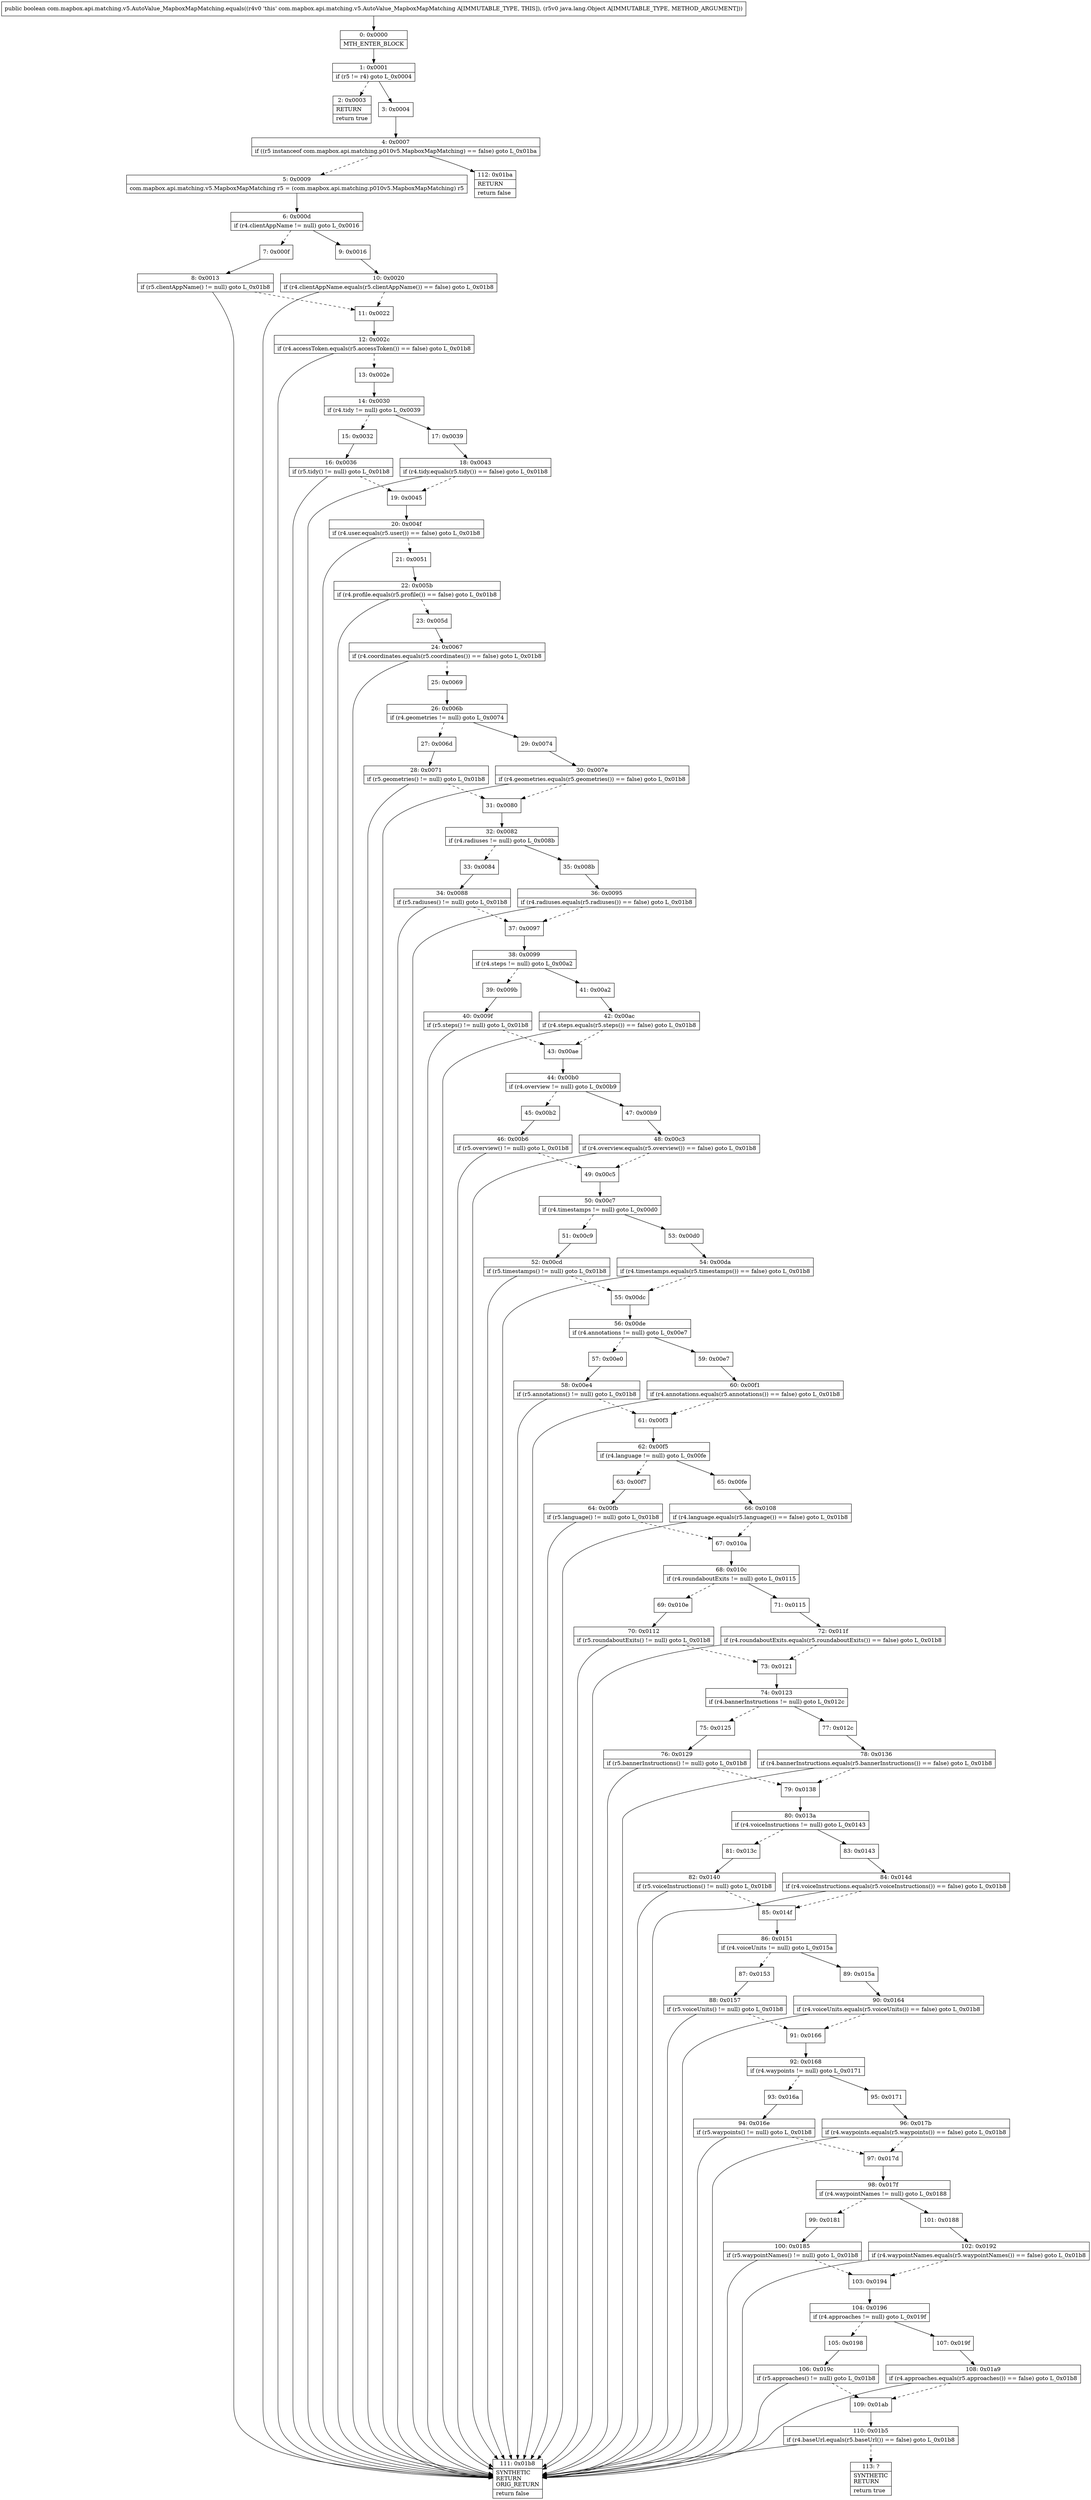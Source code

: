 digraph "CFG forcom.mapbox.api.matching.v5.AutoValue_MapboxMapMatching.equals(Ljava\/lang\/Object;)Z" {
Node_0 [shape=record,label="{0\:\ 0x0000|MTH_ENTER_BLOCK\l}"];
Node_1 [shape=record,label="{1\:\ 0x0001|if (r5 != r4) goto L_0x0004\l}"];
Node_2 [shape=record,label="{2\:\ 0x0003|RETURN\l|return true\l}"];
Node_3 [shape=record,label="{3\:\ 0x0004}"];
Node_4 [shape=record,label="{4\:\ 0x0007|if ((r5 instanceof com.mapbox.api.matching.p010v5.MapboxMapMatching) == false) goto L_0x01ba\l}"];
Node_5 [shape=record,label="{5\:\ 0x0009|com.mapbox.api.matching.v5.MapboxMapMatching r5 = (com.mapbox.api.matching.p010v5.MapboxMapMatching) r5\l}"];
Node_6 [shape=record,label="{6\:\ 0x000d|if (r4.clientAppName != null) goto L_0x0016\l}"];
Node_7 [shape=record,label="{7\:\ 0x000f}"];
Node_8 [shape=record,label="{8\:\ 0x0013|if (r5.clientAppName() != null) goto L_0x01b8\l}"];
Node_9 [shape=record,label="{9\:\ 0x0016}"];
Node_10 [shape=record,label="{10\:\ 0x0020|if (r4.clientAppName.equals(r5.clientAppName()) == false) goto L_0x01b8\l}"];
Node_11 [shape=record,label="{11\:\ 0x0022}"];
Node_12 [shape=record,label="{12\:\ 0x002c|if (r4.accessToken.equals(r5.accessToken()) == false) goto L_0x01b8\l}"];
Node_13 [shape=record,label="{13\:\ 0x002e}"];
Node_14 [shape=record,label="{14\:\ 0x0030|if (r4.tidy != null) goto L_0x0039\l}"];
Node_15 [shape=record,label="{15\:\ 0x0032}"];
Node_16 [shape=record,label="{16\:\ 0x0036|if (r5.tidy() != null) goto L_0x01b8\l}"];
Node_17 [shape=record,label="{17\:\ 0x0039}"];
Node_18 [shape=record,label="{18\:\ 0x0043|if (r4.tidy.equals(r5.tidy()) == false) goto L_0x01b8\l}"];
Node_19 [shape=record,label="{19\:\ 0x0045}"];
Node_20 [shape=record,label="{20\:\ 0x004f|if (r4.user.equals(r5.user()) == false) goto L_0x01b8\l}"];
Node_21 [shape=record,label="{21\:\ 0x0051}"];
Node_22 [shape=record,label="{22\:\ 0x005b|if (r4.profile.equals(r5.profile()) == false) goto L_0x01b8\l}"];
Node_23 [shape=record,label="{23\:\ 0x005d}"];
Node_24 [shape=record,label="{24\:\ 0x0067|if (r4.coordinates.equals(r5.coordinates()) == false) goto L_0x01b8\l}"];
Node_25 [shape=record,label="{25\:\ 0x0069}"];
Node_26 [shape=record,label="{26\:\ 0x006b|if (r4.geometries != null) goto L_0x0074\l}"];
Node_27 [shape=record,label="{27\:\ 0x006d}"];
Node_28 [shape=record,label="{28\:\ 0x0071|if (r5.geometries() != null) goto L_0x01b8\l}"];
Node_29 [shape=record,label="{29\:\ 0x0074}"];
Node_30 [shape=record,label="{30\:\ 0x007e|if (r4.geometries.equals(r5.geometries()) == false) goto L_0x01b8\l}"];
Node_31 [shape=record,label="{31\:\ 0x0080}"];
Node_32 [shape=record,label="{32\:\ 0x0082|if (r4.radiuses != null) goto L_0x008b\l}"];
Node_33 [shape=record,label="{33\:\ 0x0084}"];
Node_34 [shape=record,label="{34\:\ 0x0088|if (r5.radiuses() != null) goto L_0x01b8\l}"];
Node_35 [shape=record,label="{35\:\ 0x008b}"];
Node_36 [shape=record,label="{36\:\ 0x0095|if (r4.radiuses.equals(r5.radiuses()) == false) goto L_0x01b8\l}"];
Node_37 [shape=record,label="{37\:\ 0x0097}"];
Node_38 [shape=record,label="{38\:\ 0x0099|if (r4.steps != null) goto L_0x00a2\l}"];
Node_39 [shape=record,label="{39\:\ 0x009b}"];
Node_40 [shape=record,label="{40\:\ 0x009f|if (r5.steps() != null) goto L_0x01b8\l}"];
Node_41 [shape=record,label="{41\:\ 0x00a2}"];
Node_42 [shape=record,label="{42\:\ 0x00ac|if (r4.steps.equals(r5.steps()) == false) goto L_0x01b8\l}"];
Node_43 [shape=record,label="{43\:\ 0x00ae}"];
Node_44 [shape=record,label="{44\:\ 0x00b0|if (r4.overview != null) goto L_0x00b9\l}"];
Node_45 [shape=record,label="{45\:\ 0x00b2}"];
Node_46 [shape=record,label="{46\:\ 0x00b6|if (r5.overview() != null) goto L_0x01b8\l}"];
Node_47 [shape=record,label="{47\:\ 0x00b9}"];
Node_48 [shape=record,label="{48\:\ 0x00c3|if (r4.overview.equals(r5.overview()) == false) goto L_0x01b8\l}"];
Node_49 [shape=record,label="{49\:\ 0x00c5}"];
Node_50 [shape=record,label="{50\:\ 0x00c7|if (r4.timestamps != null) goto L_0x00d0\l}"];
Node_51 [shape=record,label="{51\:\ 0x00c9}"];
Node_52 [shape=record,label="{52\:\ 0x00cd|if (r5.timestamps() != null) goto L_0x01b8\l}"];
Node_53 [shape=record,label="{53\:\ 0x00d0}"];
Node_54 [shape=record,label="{54\:\ 0x00da|if (r4.timestamps.equals(r5.timestamps()) == false) goto L_0x01b8\l}"];
Node_55 [shape=record,label="{55\:\ 0x00dc}"];
Node_56 [shape=record,label="{56\:\ 0x00de|if (r4.annotations != null) goto L_0x00e7\l}"];
Node_57 [shape=record,label="{57\:\ 0x00e0}"];
Node_58 [shape=record,label="{58\:\ 0x00e4|if (r5.annotations() != null) goto L_0x01b8\l}"];
Node_59 [shape=record,label="{59\:\ 0x00e7}"];
Node_60 [shape=record,label="{60\:\ 0x00f1|if (r4.annotations.equals(r5.annotations()) == false) goto L_0x01b8\l}"];
Node_61 [shape=record,label="{61\:\ 0x00f3}"];
Node_62 [shape=record,label="{62\:\ 0x00f5|if (r4.language != null) goto L_0x00fe\l}"];
Node_63 [shape=record,label="{63\:\ 0x00f7}"];
Node_64 [shape=record,label="{64\:\ 0x00fb|if (r5.language() != null) goto L_0x01b8\l}"];
Node_65 [shape=record,label="{65\:\ 0x00fe}"];
Node_66 [shape=record,label="{66\:\ 0x0108|if (r4.language.equals(r5.language()) == false) goto L_0x01b8\l}"];
Node_67 [shape=record,label="{67\:\ 0x010a}"];
Node_68 [shape=record,label="{68\:\ 0x010c|if (r4.roundaboutExits != null) goto L_0x0115\l}"];
Node_69 [shape=record,label="{69\:\ 0x010e}"];
Node_70 [shape=record,label="{70\:\ 0x0112|if (r5.roundaboutExits() != null) goto L_0x01b8\l}"];
Node_71 [shape=record,label="{71\:\ 0x0115}"];
Node_72 [shape=record,label="{72\:\ 0x011f|if (r4.roundaboutExits.equals(r5.roundaboutExits()) == false) goto L_0x01b8\l}"];
Node_73 [shape=record,label="{73\:\ 0x0121}"];
Node_74 [shape=record,label="{74\:\ 0x0123|if (r4.bannerInstructions != null) goto L_0x012c\l}"];
Node_75 [shape=record,label="{75\:\ 0x0125}"];
Node_76 [shape=record,label="{76\:\ 0x0129|if (r5.bannerInstructions() != null) goto L_0x01b8\l}"];
Node_77 [shape=record,label="{77\:\ 0x012c}"];
Node_78 [shape=record,label="{78\:\ 0x0136|if (r4.bannerInstructions.equals(r5.bannerInstructions()) == false) goto L_0x01b8\l}"];
Node_79 [shape=record,label="{79\:\ 0x0138}"];
Node_80 [shape=record,label="{80\:\ 0x013a|if (r4.voiceInstructions != null) goto L_0x0143\l}"];
Node_81 [shape=record,label="{81\:\ 0x013c}"];
Node_82 [shape=record,label="{82\:\ 0x0140|if (r5.voiceInstructions() != null) goto L_0x01b8\l}"];
Node_83 [shape=record,label="{83\:\ 0x0143}"];
Node_84 [shape=record,label="{84\:\ 0x014d|if (r4.voiceInstructions.equals(r5.voiceInstructions()) == false) goto L_0x01b8\l}"];
Node_85 [shape=record,label="{85\:\ 0x014f}"];
Node_86 [shape=record,label="{86\:\ 0x0151|if (r4.voiceUnits != null) goto L_0x015a\l}"];
Node_87 [shape=record,label="{87\:\ 0x0153}"];
Node_88 [shape=record,label="{88\:\ 0x0157|if (r5.voiceUnits() != null) goto L_0x01b8\l}"];
Node_89 [shape=record,label="{89\:\ 0x015a}"];
Node_90 [shape=record,label="{90\:\ 0x0164|if (r4.voiceUnits.equals(r5.voiceUnits()) == false) goto L_0x01b8\l}"];
Node_91 [shape=record,label="{91\:\ 0x0166}"];
Node_92 [shape=record,label="{92\:\ 0x0168|if (r4.waypoints != null) goto L_0x0171\l}"];
Node_93 [shape=record,label="{93\:\ 0x016a}"];
Node_94 [shape=record,label="{94\:\ 0x016e|if (r5.waypoints() != null) goto L_0x01b8\l}"];
Node_95 [shape=record,label="{95\:\ 0x0171}"];
Node_96 [shape=record,label="{96\:\ 0x017b|if (r4.waypoints.equals(r5.waypoints()) == false) goto L_0x01b8\l}"];
Node_97 [shape=record,label="{97\:\ 0x017d}"];
Node_98 [shape=record,label="{98\:\ 0x017f|if (r4.waypointNames != null) goto L_0x0188\l}"];
Node_99 [shape=record,label="{99\:\ 0x0181}"];
Node_100 [shape=record,label="{100\:\ 0x0185|if (r5.waypointNames() != null) goto L_0x01b8\l}"];
Node_101 [shape=record,label="{101\:\ 0x0188}"];
Node_102 [shape=record,label="{102\:\ 0x0192|if (r4.waypointNames.equals(r5.waypointNames()) == false) goto L_0x01b8\l}"];
Node_103 [shape=record,label="{103\:\ 0x0194}"];
Node_104 [shape=record,label="{104\:\ 0x0196|if (r4.approaches != null) goto L_0x019f\l}"];
Node_105 [shape=record,label="{105\:\ 0x0198}"];
Node_106 [shape=record,label="{106\:\ 0x019c|if (r5.approaches() != null) goto L_0x01b8\l}"];
Node_107 [shape=record,label="{107\:\ 0x019f}"];
Node_108 [shape=record,label="{108\:\ 0x01a9|if (r4.approaches.equals(r5.approaches()) == false) goto L_0x01b8\l}"];
Node_109 [shape=record,label="{109\:\ 0x01ab}"];
Node_110 [shape=record,label="{110\:\ 0x01b5|if (r4.baseUrl.equals(r5.baseUrl()) == false) goto L_0x01b8\l}"];
Node_111 [shape=record,label="{111\:\ 0x01b8|SYNTHETIC\lRETURN\lORIG_RETURN\l|return false\l}"];
Node_112 [shape=record,label="{112\:\ 0x01ba|RETURN\l|return false\l}"];
Node_113 [shape=record,label="{113\:\ ?|SYNTHETIC\lRETURN\l|return true\l}"];
MethodNode[shape=record,label="{public boolean com.mapbox.api.matching.v5.AutoValue_MapboxMapMatching.equals((r4v0 'this' com.mapbox.api.matching.v5.AutoValue_MapboxMapMatching A[IMMUTABLE_TYPE, THIS]), (r5v0 java.lang.Object A[IMMUTABLE_TYPE, METHOD_ARGUMENT])) }"];
MethodNode -> Node_0;
Node_0 -> Node_1;
Node_1 -> Node_2[style=dashed];
Node_1 -> Node_3;
Node_3 -> Node_4;
Node_4 -> Node_5[style=dashed];
Node_4 -> Node_112;
Node_5 -> Node_6;
Node_6 -> Node_7[style=dashed];
Node_6 -> Node_9;
Node_7 -> Node_8;
Node_8 -> Node_111;
Node_8 -> Node_11[style=dashed];
Node_9 -> Node_10;
Node_10 -> Node_11[style=dashed];
Node_10 -> Node_111;
Node_11 -> Node_12;
Node_12 -> Node_13[style=dashed];
Node_12 -> Node_111;
Node_13 -> Node_14;
Node_14 -> Node_15[style=dashed];
Node_14 -> Node_17;
Node_15 -> Node_16;
Node_16 -> Node_111;
Node_16 -> Node_19[style=dashed];
Node_17 -> Node_18;
Node_18 -> Node_19[style=dashed];
Node_18 -> Node_111;
Node_19 -> Node_20;
Node_20 -> Node_21[style=dashed];
Node_20 -> Node_111;
Node_21 -> Node_22;
Node_22 -> Node_23[style=dashed];
Node_22 -> Node_111;
Node_23 -> Node_24;
Node_24 -> Node_25[style=dashed];
Node_24 -> Node_111;
Node_25 -> Node_26;
Node_26 -> Node_27[style=dashed];
Node_26 -> Node_29;
Node_27 -> Node_28;
Node_28 -> Node_111;
Node_28 -> Node_31[style=dashed];
Node_29 -> Node_30;
Node_30 -> Node_31[style=dashed];
Node_30 -> Node_111;
Node_31 -> Node_32;
Node_32 -> Node_33[style=dashed];
Node_32 -> Node_35;
Node_33 -> Node_34;
Node_34 -> Node_111;
Node_34 -> Node_37[style=dashed];
Node_35 -> Node_36;
Node_36 -> Node_37[style=dashed];
Node_36 -> Node_111;
Node_37 -> Node_38;
Node_38 -> Node_39[style=dashed];
Node_38 -> Node_41;
Node_39 -> Node_40;
Node_40 -> Node_111;
Node_40 -> Node_43[style=dashed];
Node_41 -> Node_42;
Node_42 -> Node_43[style=dashed];
Node_42 -> Node_111;
Node_43 -> Node_44;
Node_44 -> Node_45[style=dashed];
Node_44 -> Node_47;
Node_45 -> Node_46;
Node_46 -> Node_111;
Node_46 -> Node_49[style=dashed];
Node_47 -> Node_48;
Node_48 -> Node_49[style=dashed];
Node_48 -> Node_111;
Node_49 -> Node_50;
Node_50 -> Node_51[style=dashed];
Node_50 -> Node_53;
Node_51 -> Node_52;
Node_52 -> Node_111;
Node_52 -> Node_55[style=dashed];
Node_53 -> Node_54;
Node_54 -> Node_55[style=dashed];
Node_54 -> Node_111;
Node_55 -> Node_56;
Node_56 -> Node_57[style=dashed];
Node_56 -> Node_59;
Node_57 -> Node_58;
Node_58 -> Node_111;
Node_58 -> Node_61[style=dashed];
Node_59 -> Node_60;
Node_60 -> Node_61[style=dashed];
Node_60 -> Node_111;
Node_61 -> Node_62;
Node_62 -> Node_63[style=dashed];
Node_62 -> Node_65;
Node_63 -> Node_64;
Node_64 -> Node_111;
Node_64 -> Node_67[style=dashed];
Node_65 -> Node_66;
Node_66 -> Node_67[style=dashed];
Node_66 -> Node_111;
Node_67 -> Node_68;
Node_68 -> Node_69[style=dashed];
Node_68 -> Node_71;
Node_69 -> Node_70;
Node_70 -> Node_111;
Node_70 -> Node_73[style=dashed];
Node_71 -> Node_72;
Node_72 -> Node_73[style=dashed];
Node_72 -> Node_111;
Node_73 -> Node_74;
Node_74 -> Node_75[style=dashed];
Node_74 -> Node_77;
Node_75 -> Node_76;
Node_76 -> Node_111;
Node_76 -> Node_79[style=dashed];
Node_77 -> Node_78;
Node_78 -> Node_79[style=dashed];
Node_78 -> Node_111;
Node_79 -> Node_80;
Node_80 -> Node_81[style=dashed];
Node_80 -> Node_83;
Node_81 -> Node_82;
Node_82 -> Node_111;
Node_82 -> Node_85[style=dashed];
Node_83 -> Node_84;
Node_84 -> Node_85[style=dashed];
Node_84 -> Node_111;
Node_85 -> Node_86;
Node_86 -> Node_87[style=dashed];
Node_86 -> Node_89;
Node_87 -> Node_88;
Node_88 -> Node_111;
Node_88 -> Node_91[style=dashed];
Node_89 -> Node_90;
Node_90 -> Node_91[style=dashed];
Node_90 -> Node_111;
Node_91 -> Node_92;
Node_92 -> Node_93[style=dashed];
Node_92 -> Node_95;
Node_93 -> Node_94;
Node_94 -> Node_111;
Node_94 -> Node_97[style=dashed];
Node_95 -> Node_96;
Node_96 -> Node_97[style=dashed];
Node_96 -> Node_111;
Node_97 -> Node_98;
Node_98 -> Node_99[style=dashed];
Node_98 -> Node_101;
Node_99 -> Node_100;
Node_100 -> Node_111;
Node_100 -> Node_103[style=dashed];
Node_101 -> Node_102;
Node_102 -> Node_103[style=dashed];
Node_102 -> Node_111;
Node_103 -> Node_104;
Node_104 -> Node_105[style=dashed];
Node_104 -> Node_107;
Node_105 -> Node_106;
Node_106 -> Node_111;
Node_106 -> Node_109[style=dashed];
Node_107 -> Node_108;
Node_108 -> Node_109[style=dashed];
Node_108 -> Node_111;
Node_109 -> Node_110;
Node_110 -> Node_111;
Node_110 -> Node_113[style=dashed];
}

